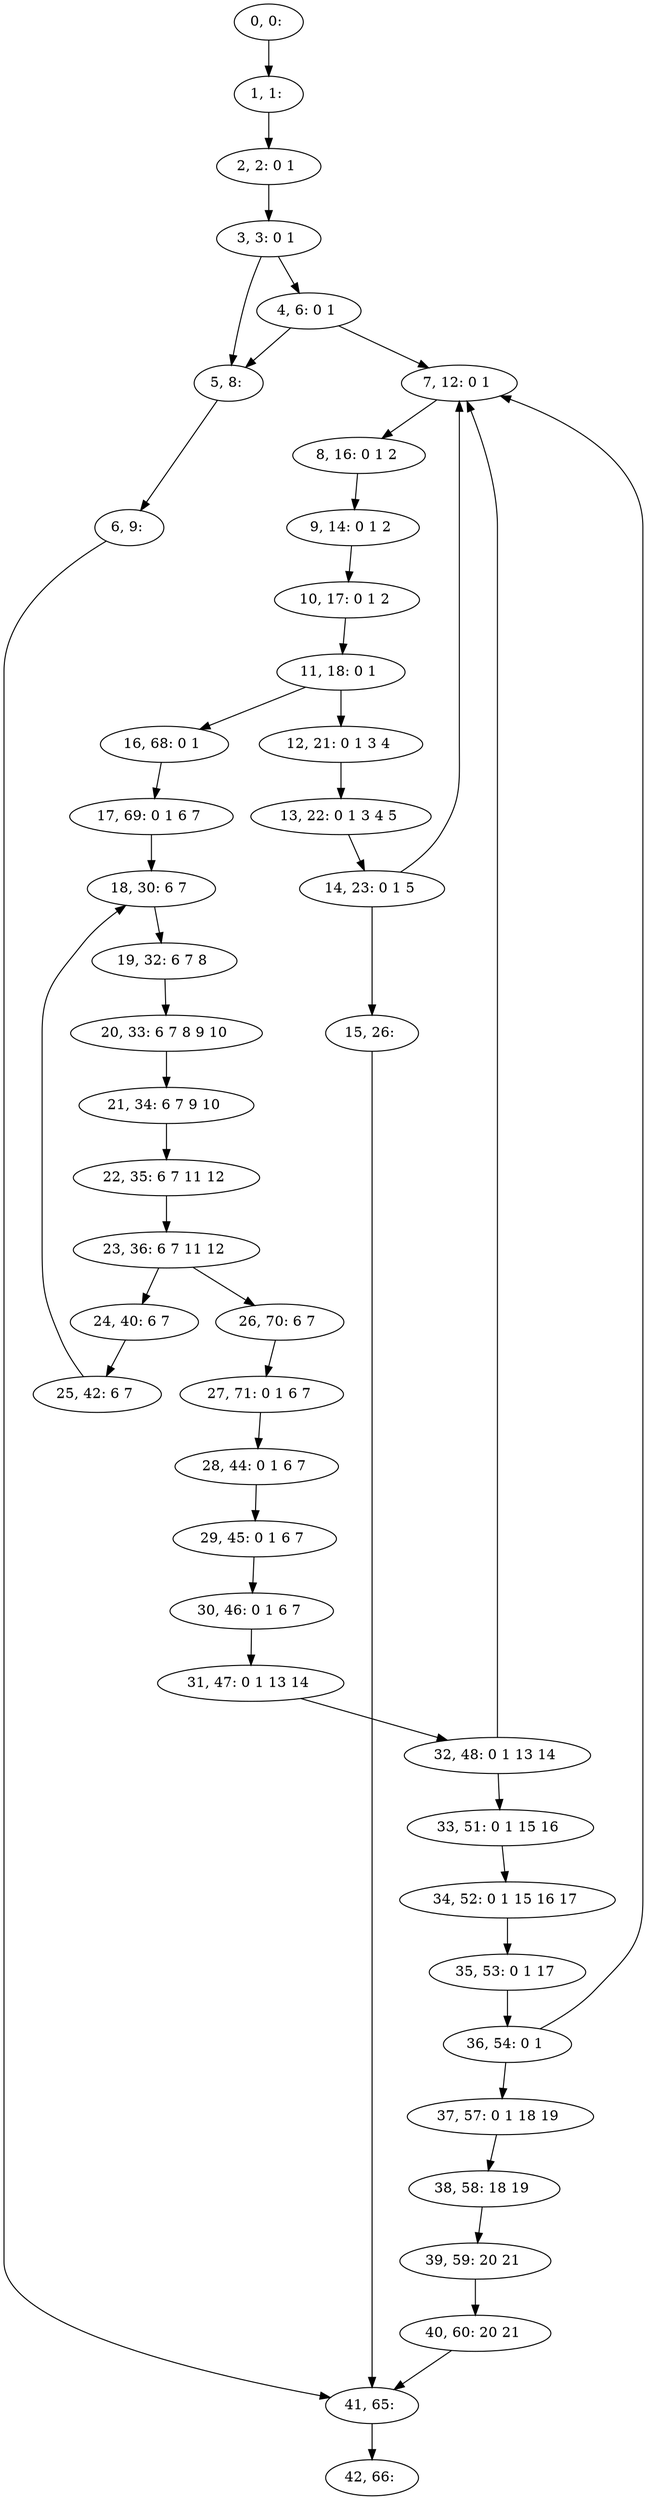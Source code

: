 digraph G {
0[label="0, 0: "];
1[label="1, 1: "];
2[label="2, 2: 0 1 "];
3[label="3, 3: 0 1 "];
4[label="4, 6: 0 1 "];
5[label="5, 8: "];
6[label="6, 9: "];
7[label="7, 12: 0 1 "];
8[label="8, 16: 0 1 2 "];
9[label="9, 14: 0 1 2 "];
10[label="10, 17: 0 1 2 "];
11[label="11, 18: 0 1 "];
12[label="12, 21: 0 1 3 4 "];
13[label="13, 22: 0 1 3 4 5 "];
14[label="14, 23: 0 1 5 "];
15[label="15, 26: "];
16[label="16, 68: 0 1 "];
17[label="17, 69: 0 1 6 7 "];
18[label="18, 30: 6 7 "];
19[label="19, 32: 6 7 8 "];
20[label="20, 33: 6 7 8 9 10 "];
21[label="21, 34: 6 7 9 10 "];
22[label="22, 35: 6 7 11 12 "];
23[label="23, 36: 6 7 11 12 "];
24[label="24, 40: 6 7 "];
25[label="25, 42: 6 7 "];
26[label="26, 70: 6 7 "];
27[label="27, 71: 0 1 6 7 "];
28[label="28, 44: 0 1 6 7 "];
29[label="29, 45: 0 1 6 7 "];
30[label="30, 46: 0 1 6 7 "];
31[label="31, 47: 0 1 13 14 "];
32[label="32, 48: 0 1 13 14 "];
33[label="33, 51: 0 1 15 16 "];
34[label="34, 52: 0 1 15 16 17 "];
35[label="35, 53: 0 1 17 "];
36[label="36, 54: 0 1 "];
37[label="37, 57: 0 1 18 19 "];
38[label="38, 58: 18 19 "];
39[label="39, 59: 20 21 "];
40[label="40, 60: 20 21 "];
41[label="41, 65: "];
42[label="42, 66: "];
0->1 ;
1->2 ;
2->3 ;
3->4 ;
3->5 ;
4->5 ;
4->7 ;
5->6 ;
6->41 ;
7->8 ;
8->9 ;
9->10 ;
10->11 ;
11->12 ;
11->16 ;
12->13 ;
13->14 ;
14->15 ;
14->7 ;
15->41 ;
16->17 ;
17->18 ;
18->19 ;
19->20 ;
20->21 ;
21->22 ;
22->23 ;
23->24 ;
23->26 ;
24->25 ;
25->18 ;
26->27 ;
27->28 ;
28->29 ;
29->30 ;
30->31 ;
31->32 ;
32->33 ;
32->7 ;
33->34 ;
34->35 ;
35->36 ;
36->37 ;
36->7 ;
37->38 ;
38->39 ;
39->40 ;
40->41 ;
41->42 ;
}
